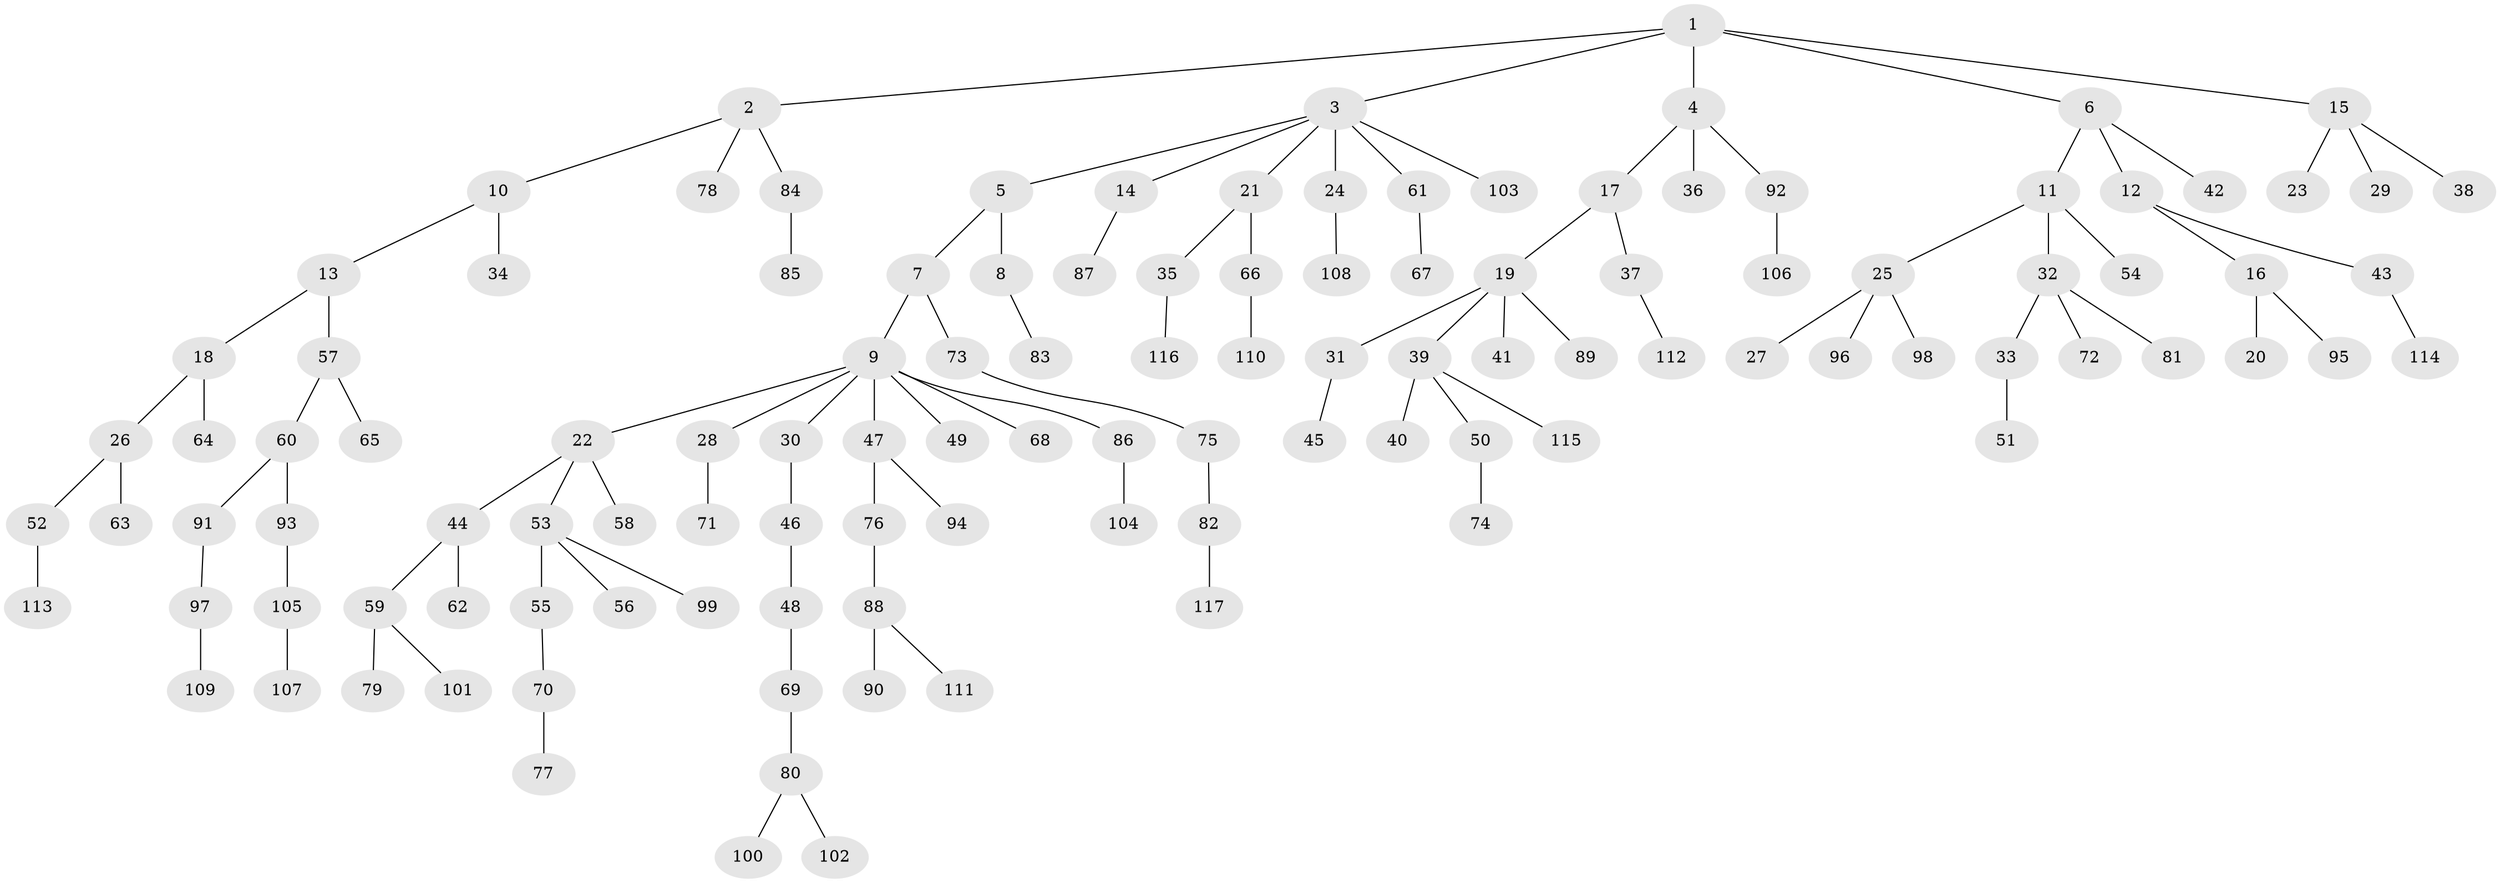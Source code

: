 // Generated by graph-tools (version 1.1) at 2025/02/03/09/25 03:02:24]
// undirected, 117 vertices, 116 edges
graph export_dot {
graph [start="1"]
  node [color=gray90,style=filled];
  1;
  2;
  3;
  4;
  5;
  6;
  7;
  8;
  9;
  10;
  11;
  12;
  13;
  14;
  15;
  16;
  17;
  18;
  19;
  20;
  21;
  22;
  23;
  24;
  25;
  26;
  27;
  28;
  29;
  30;
  31;
  32;
  33;
  34;
  35;
  36;
  37;
  38;
  39;
  40;
  41;
  42;
  43;
  44;
  45;
  46;
  47;
  48;
  49;
  50;
  51;
  52;
  53;
  54;
  55;
  56;
  57;
  58;
  59;
  60;
  61;
  62;
  63;
  64;
  65;
  66;
  67;
  68;
  69;
  70;
  71;
  72;
  73;
  74;
  75;
  76;
  77;
  78;
  79;
  80;
  81;
  82;
  83;
  84;
  85;
  86;
  87;
  88;
  89;
  90;
  91;
  92;
  93;
  94;
  95;
  96;
  97;
  98;
  99;
  100;
  101;
  102;
  103;
  104;
  105;
  106;
  107;
  108;
  109;
  110;
  111;
  112;
  113;
  114;
  115;
  116;
  117;
  1 -- 2;
  1 -- 3;
  1 -- 4;
  1 -- 6;
  1 -- 15;
  2 -- 10;
  2 -- 78;
  2 -- 84;
  3 -- 5;
  3 -- 14;
  3 -- 21;
  3 -- 24;
  3 -- 61;
  3 -- 103;
  4 -- 17;
  4 -- 36;
  4 -- 92;
  5 -- 7;
  5 -- 8;
  6 -- 11;
  6 -- 12;
  6 -- 42;
  7 -- 9;
  7 -- 73;
  8 -- 83;
  9 -- 22;
  9 -- 28;
  9 -- 30;
  9 -- 47;
  9 -- 49;
  9 -- 68;
  9 -- 86;
  10 -- 13;
  10 -- 34;
  11 -- 25;
  11 -- 32;
  11 -- 54;
  12 -- 16;
  12 -- 43;
  13 -- 18;
  13 -- 57;
  14 -- 87;
  15 -- 23;
  15 -- 29;
  15 -- 38;
  16 -- 20;
  16 -- 95;
  17 -- 19;
  17 -- 37;
  18 -- 26;
  18 -- 64;
  19 -- 31;
  19 -- 39;
  19 -- 41;
  19 -- 89;
  21 -- 35;
  21 -- 66;
  22 -- 44;
  22 -- 53;
  22 -- 58;
  24 -- 108;
  25 -- 27;
  25 -- 96;
  25 -- 98;
  26 -- 52;
  26 -- 63;
  28 -- 71;
  30 -- 46;
  31 -- 45;
  32 -- 33;
  32 -- 72;
  32 -- 81;
  33 -- 51;
  35 -- 116;
  37 -- 112;
  39 -- 40;
  39 -- 50;
  39 -- 115;
  43 -- 114;
  44 -- 59;
  44 -- 62;
  46 -- 48;
  47 -- 76;
  47 -- 94;
  48 -- 69;
  50 -- 74;
  52 -- 113;
  53 -- 55;
  53 -- 56;
  53 -- 99;
  55 -- 70;
  57 -- 60;
  57 -- 65;
  59 -- 79;
  59 -- 101;
  60 -- 91;
  60 -- 93;
  61 -- 67;
  66 -- 110;
  69 -- 80;
  70 -- 77;
  73 -- 75;
  75 -- 82;
  76 -- 88;
  80 -- 100;
  80 -- 102;
  82 -- 117;
  84 -- 85;
  86 -- 104;
  88 -- 90;
  88 -- 111;
  91 -- 97;
  92 -- 106;
  93 -- 105;
  97 -- 109;
  105 -- 107;
}
